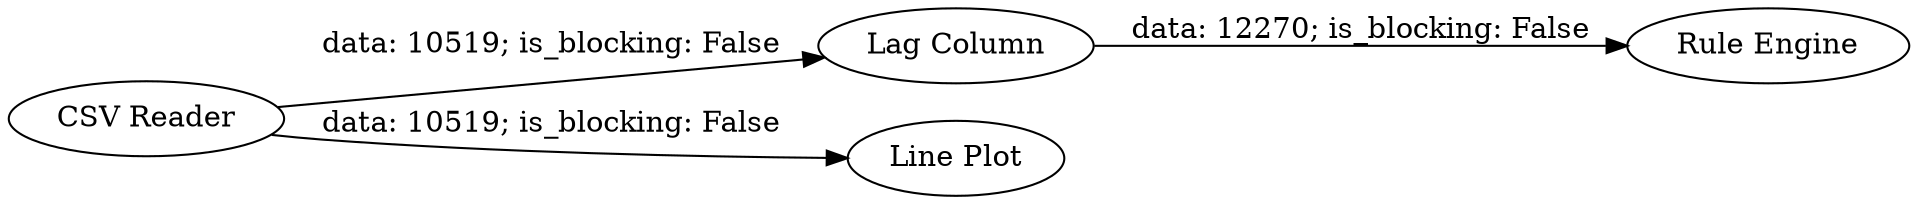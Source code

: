 digraph {
	"-7346538015056848321_3" [label="Lag Column"]
	"-7346538015056848321_1" [label="CSV Reader"]
	"-7346538015056848321_4" [label="Rule Engine"]
	"-7346538015056848321_2" [label="Line Plot"]
	"-7346538015056848321_1" -> "-7346538015056848321_2" [label="data: 10519; is_blocking: False"]
	"-7346538015056848321_1" -> "-7346538015056848321_3" [label="data: 10519; is_blocking: False"]
	"-7346538015056848321_3" -> "-7346538015056848321_4" [label="data: 12270; is_blocking: False"]
	rankdir=LR
}
